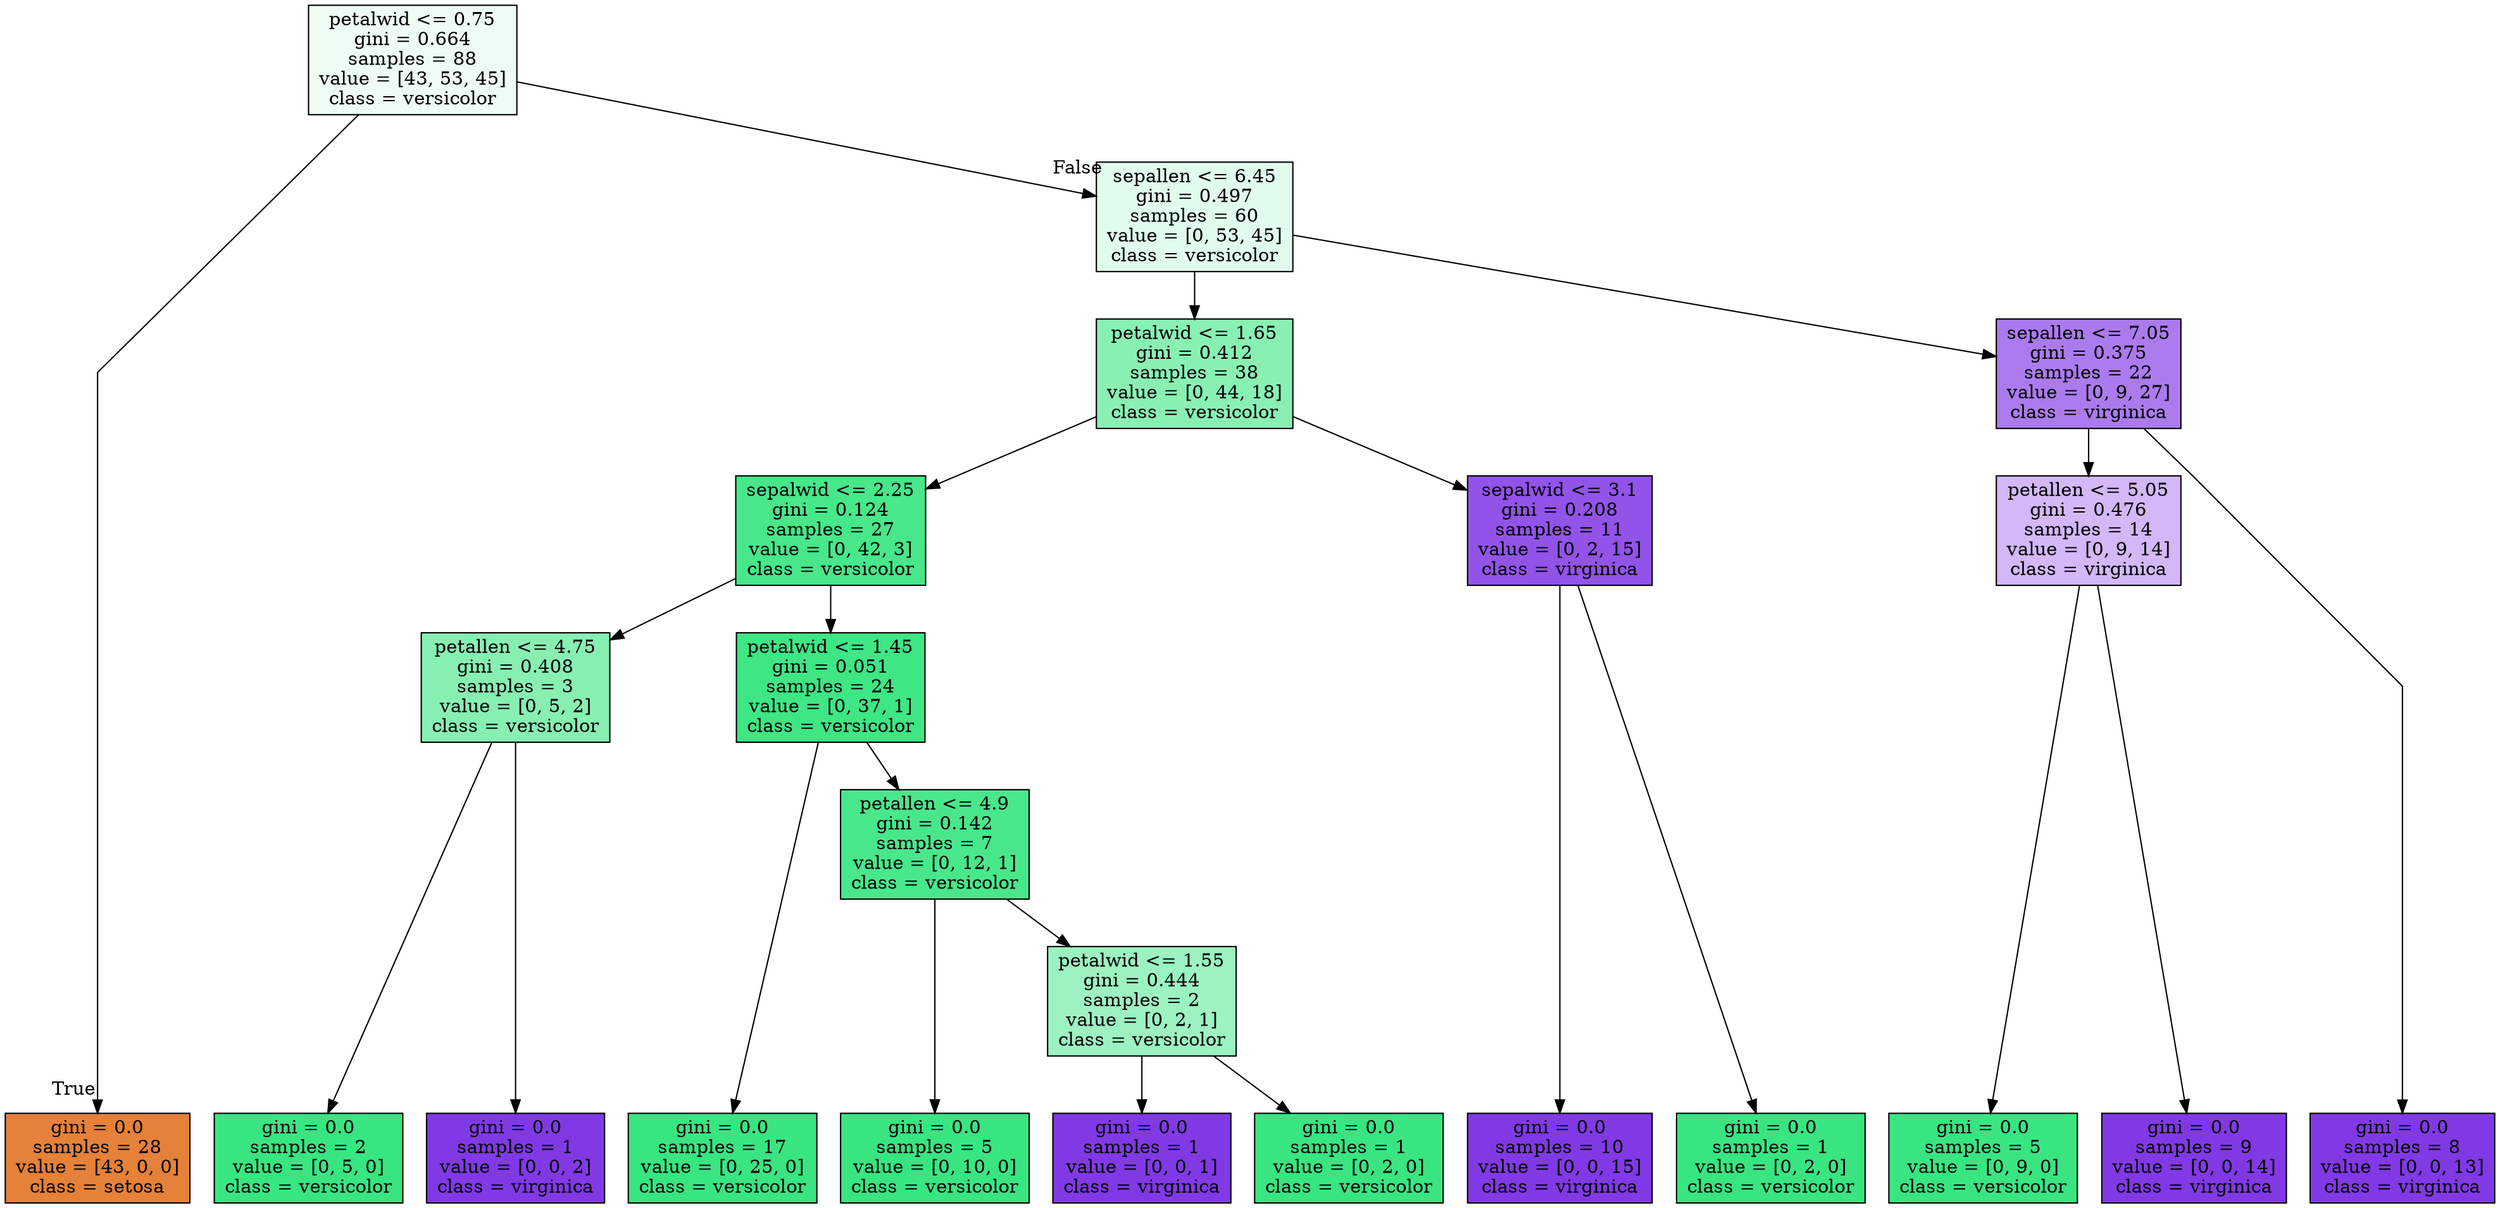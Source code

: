 digraph Tree {
node [shape=box, style="filled", color="black"] ;
graph [ranksep=equally, splines=polyline] ;
0 [label="petalwid <= 0.75\ngini = 0.664\nsamples = 88\nvalue = [43, 53, 45]\nclass = versicolor", fillcolor="#39e58115"] ;
1 [label="gini = 0.0\nsamples = 28\nvalue = [43, 0, 0]\nclass = setosa", fillcolor="#e58139ff"] ;
0 -> 1 [labeldistance=2.5, labelangle=45, headlabel="True"] ;
2 [label="sepallen <= 6.45\ngini = 0.497\nsamples = 60\nvalue = [0, 53, 45]\nclass = versicolor", fillcolor="#39e58126"] ;
0 -> 2 [labeldistance=2.5, labelangle=-45, headlabel="False"] ;
3 [label="petalwid <= 1.65\ngini = 0.412\nsamples = 38\nvalue = [0, 44, 18]\nclass = versicolor", fillcolor="#39e58197"] ;
2 -> 3 ;
4 [label="sepalwid <= 2.25\ngini = 0.124\nsamples = 27\nvalue = [0, 42, 3]\nclass = versicolor", fillcolor="#39e581ed"] ;
3 -> 4 ;
5 [label="petallen <= 4.75\ngini = 0.408\nsamples = 3\nvalue = [0, 5, 2]\nclass = versicolor", fillcolor="#39e58199"] ;
4 -> 5 ;
6 [label="gini = 0.0\nsamples = 2\nvalue = [0, 5, 0]\nclass = versicolor", fillcolor="#39e581ff"] ;
5 -> 6 ;
7 [label="gini = 0.0\nsamples = 1\nvalue = [0, 0, 2]\nclass = virginica", fillcolor="#8139e5ff"] ;
5 -> 7 ;
8 [label="petalwid <= 1.45\ngini = 0.051\nsamples = 24\nvalue = [0, 37, 1]\nclass = versicolor", fillcolor="#39e581f8"] ;
4 -> 8 ;
9 [label="gini = 0.0\nsamples = 17\nvalue = [0, 25, 0]\nclass = versicolor", fillcolor="#39e581ff"] ;
8 -> 9 ;
10 [label="petallen <= 4.9\ngini = 0.142\nsamples = 7\nvalue = [0, 12, 1]\nclass = versicolor", fillcolor="#39e581ea"] ;
8 -> 10 ;
11 [label="gini = 0.0\nsamples = 5\nvalue = [0, 10, 0]\nclass = versicolor", fillcolor="#39e581ff"] ;
10 -> 11 ;
12 [label="petalwid <= 1.55\ngini = 0.444\nsamples = 2\nvalue = [0, 2, 1]\nclass = versicolor", fillcolor="#39e5817f"] ;
10 -> 12 ;
13 [label="gini = 0.0\nsamples = 1\nvalue = [0, 0, 1]\nclass = virginica", fillcolor="#8139e5ff"] ;
12 -> 13 ;
14 [label="gini = 0.0\nsamples = 1\nvalue = [0, 2, 0]\nclass = versicolor", fillcolor="#39e581ff"] ;
12 -> 14 ;
15 [label="sepalwid <= 3.1\ngini = 0.208\nsamples = 11\nvalue = [0, 2, 15]\nclass = virginica", fillcolor="#8139e5dd"] ;
3 -> 15 ;
16 [label="gini = 0.0\nsamples = 10\nvalue = [0, 0, 15]\nclass = virginica", fillcolor="#8139e5ff"] ;
15 -> 16 ;
17 [label="gini = 0.0\nsamples = 1\nvalue = [0, 2, 0]\nclass = versicolor", fillcolor="#39e581ff"] ;
15 -> 17 ;
18 [label="sepallen <= 7.05\ngini = 0.375\nsamples = 22\nvalue = [0, 9, 27]\nclass = virginica", fillcolor="#8139e5aa"] ;
2 -> 18 ;
19 [label="petallen <= 5.05\ngini = 0.476\nsamples = 14\nvalue = [0, 9, 14]\nclass = virginica", fillcolor="#8139e55b"] ;
18 -> 19 ;
20 [label="gini = 0.0\nsamples = 5\nvalue = [0, 9, 0]\nclass = versicolor", fillcolor="#39e581ff"] ;
19 -> 20 ;
21 [label="gini = 0.0\nsamples = 9\nvalue = [0, 0, 14]\nclass = virginica", fillcolor="#8139e5ff"] ;
19 -> 21 ;
22 [label="gini = 0.0\nsamples = 8\nvalue = [0, 0, 13]\nclass = virginica", fillcolor="#8139e5ff"] ;
18 -> 22 ;
{rank=same ; 0} ;
{rank=same ; 2} ;
{rank=same ; 3; 18} ;
{rank=same ; 4; 15; 19} ;
{rank=same ; 5; 8} ;
{rank=same ; 10} ;
{rank=same ; 12} ;
{rank=same ; 1; 6; 7; 9; 11; 13; 14; 16; 17; 20; 21; 22} ;
}